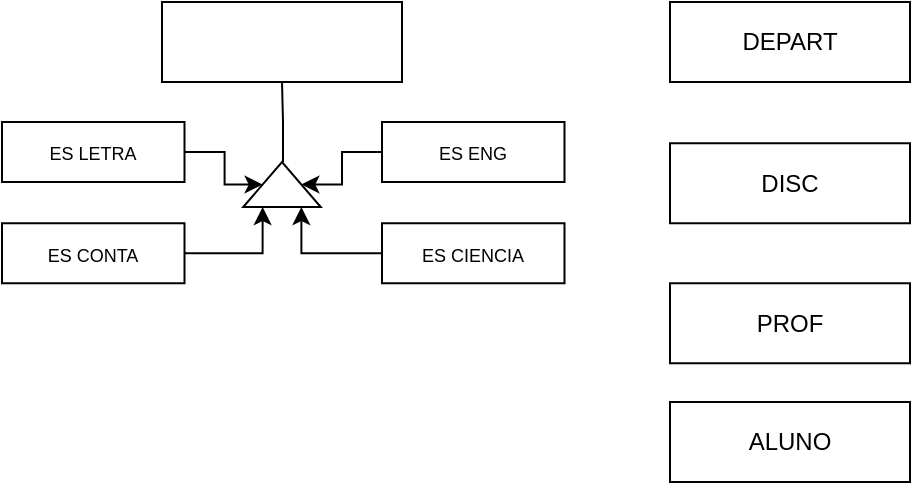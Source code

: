 <mxfile version="24.0.4" type="device">
  <diagram name="Página-1" id="KF7TtD87UV1UO03ZOMRP">
    <mxGraphModel dx="366" dy="276" grid="1" gridSize="10" guides="1" tooltips="1" connect="1" arrows="1" fold="1" page="1" pageScale="1" pageWidth="827" pageHeight="1169" math="0" shadow="0">
      <root>
        <mxCell id="0" />
        <mxCell id="1" parent="0" />
        <mxCell id="6nhytrM8JJNRbH75s32Q-1" value="" style="rounded=0;whiteSpace=wrap;html=1;" vertex="1" parent="1">
          <mxGeometry x="160" y="140" width="120" height="40" as="geometry" />
        </mxCell>
        <mxCell id="6nhytrM8JJNRbH75s32Q-2" value="" style="triangle;whiteSpace=wrap;html=1;rotation=-90;" vertex="1" parent="1">
          <mxGeometry x="208.75" y="211.88" width="22.5" height="38.75" as="geometry" />
        </mxCell>
        <mxCell id="6nhytrM8JJNRbH75s32Q-3" style="edgeStyle=orthogonalEdgeStyle;rounded=0;orthogonalLoop=1;jettySize=auto;html=1;endArrow=none;endFill=0;" edge="1" parent="1" target="6nhytrM8JJNRbH75s32Q-1">
          <mxGeometry relative="1" as="geometry">
            <mxPoint x="220.5" y="220" as="sourcePoint" />
            <mxPoint x="221" y="190" as="targetPoint" />
            <Array as="points">
              <mxPoint x="221" y="200" />
              <mxPoint x="220" y="200" />
            </Array>
          </mxGeometry>
        </mxCell>
        <mxCell id="6nhytrM8JJNRbH75s32Q-11" style="edgeStyle=orthogonalEdgeStyle;rounded=0;orthogonalLoop=1;jettySize=auto;html=1;entryX=0;entryY=0.25;entryDx=0;entryDy=0;" edge="1" parent="1" source="6nhytrM8JJNRbH75s32Q-4" target="6nhytrM8JJNRbH75s32Q-2">
          <mxGeometry relative="1" as="geometry">
            <mxPoint x="220" y="265.63" as="targetPoint" />
          </mxGeometry>
        </mxCell>
        <mxCell id="6nhytrM8JJNRbH75s32Q-4" value="&lt;font style=&quot;font-size: 9px;&quot;&gt;ES CONTA&lt;/font&gt;" style="rounded=0;whiteSpace=wrap;html=1;" vertex="1" parent="1">
          <mxGeometry x="80" y="250.63" width="91.25" height="30" as="geometry" />
        </mxCell>
        <mxCell id="6nhytrM8JJNRbH75s32Q-10" style="edgeStyle=orthogonalEdgeStyle;rounded=0;orthogonalLoop=1;jettySize=auto;html=1;entryX=0.5;entryY=0;entryDx=0;entryDy=0;" edge="1" parent="1" source="6nhytrM8JJNRbH75s32Q-7" target="6nhytrM8JJNRbH75s32Q-2">
          <mxGeometry relative="1" as="geometry" />
        </mxCell>
        <mxCell id="6nhytrM8JJNRbH75s32Q-7" value="&lt;font style=&quot;font-size: 9px;&quot;&gt;ES LETRA&lt;/font&gt;" style="rounded=0;whiteSpace=wrap;html=1;" vertex="1" parent="1">
          <mxGeometry x="80" y="200" width="91.25" height="30" as="geometry" />
        </mxCell>
        <mxCell id="6nhytrM8JJNRbH75s32Q-13" style="edgeStyle=orthogonalEdgeStyle;rounded=0;orthogonalLoop=1;jettySize=auto;html=1;entryX=0.5;entryY=1;entryDx=0;entryDy=0;" edge="1" parent="1" source="6nhytrM8JJNRbH75s32Q-8" target="6nhytrM8JJNRbH75s32Q-2">
          <mxGeometry relative="1" as="geometry">
            <mxPoint x="240" y="215" as="targetPoint" />
          </mxGeometry>
        </mxCell>
        <mxCell id="6nhytrM8JJNRbH75s32Q-8" value="&lt;font style=&quot;font-size: 9px;&quot;&gt;ES ENG&lt;/font&gt;" style="rounded=0;whiteSpace=wrap;html=1;" vertex="1" parent="1">
          <mxGeometry x="270" y="200" width="91.25" height="30" as="geometry" />
        </mxCell>
        <mxCell id="6nhytrM8JJNRbH75s32Q-12" style="edgeStyle=orthogonalEdgeStyle;rounded=0;orthogonalLoop=1;jettySize=auto;html=1;entryX=0;entryY=0.75;entryDx=0;entryDy=0;" edge="1" parent="1" source="6nhytrM8JJNRbH75s32Q-9" target="6nhytrM8JJNRbH75s32Q-2">
          <mxGeometry relative="1" as="geometry">
            <mxPoint x="230" y="265.63" as="targetPoint" />
          </mxGeometry>
        </mxCell>
        <mxCell id="6nhytrM8JJNRbH75s32Q-9" value="&lt;font style=&quot;font-size: 9px;&quot;&gt;ES CIENCIA&lt;/font&gt;" style="rounded=0;whiteSpace=wrap;html=1;" vertex="1" parent="1">
          <mxGeometry x="270" y="250.63" width="91.25" height="30" as="geometry" />
        </mxCell>
        <mxCell id="6nhytrM8JJNRbH75s32Q-14" value="DEPART" style="rounded=0;whiteSpace=wrap;html=1;" vertex="1" parent="1">
          <mxGeometry x="414" y="140" width="120" height="40" as="geometry" />
        </mxCell>
        <mxCell id="6nhytrM8JJNRbH75s32Q-15" value="DISC" style="rounded=0;whiteSpace=wrap;html=1;" vertex="1" parent="1">
          <mxGeometry x="414" y="210.63" width="120" height="40" as="geometry" />
        </mxCell>
        <mxCell id="6nhytrM8JJNRbH75s32Q-16" value="PR&lt;span style=&quot;color: rgba(0, 0, 0, 0); font-family: monospace; font-size: 0px; text-align: start; text-wrap: nowrap;&quot;&gt;%3CmxGraphModel%3E%3Croot%3E%3CmxCell%20id%3D%220%22%2F%3E%3CmxCell%20id%3D%221%22%20parent%3D%220%22%2F%3E%3CmxCell%20id%3D%222%22%20value%3D%22DEPART%22%20style%3D%22rounded%3D0%3BwhiteSpace%3Dwrap%3Bhtml%3D1%3B%22%20vertex%3D%221%22%20parent%3D%221%22%3E%3CmxGeometry%20x%3D%22414%22%20y%3D%22140%22%20width%3D%22120%22%20height%3D%2240%22%20as%3D%22geometry%22%2F%3E%3C%2FmxCell%3E%3C%2Froot%3E%3C%2FmxGraphModel%3E&lt;/span&gt;OF" style="rounded=0;whiteSpace=wrap;html=1;fontStyle=0" vertex="1" parent="1">
          <mxGeometry x="414" y="280.63" width="120" height="40" as="geometry" />
        </mxCell>
        <mxCell id="6nhytrM8JJNRbH75s32Q-17" value="ALUNO" style="rounded=0;whiteSpace=wrap;html=1;" vertex="1" parent="1">
          <mxGeometry x="414" y="340" width="120" height="40" as="geometry" />
        </mxCell>
      </root>
    </mxGraphModel>
  </diagram>
</mxfile>
